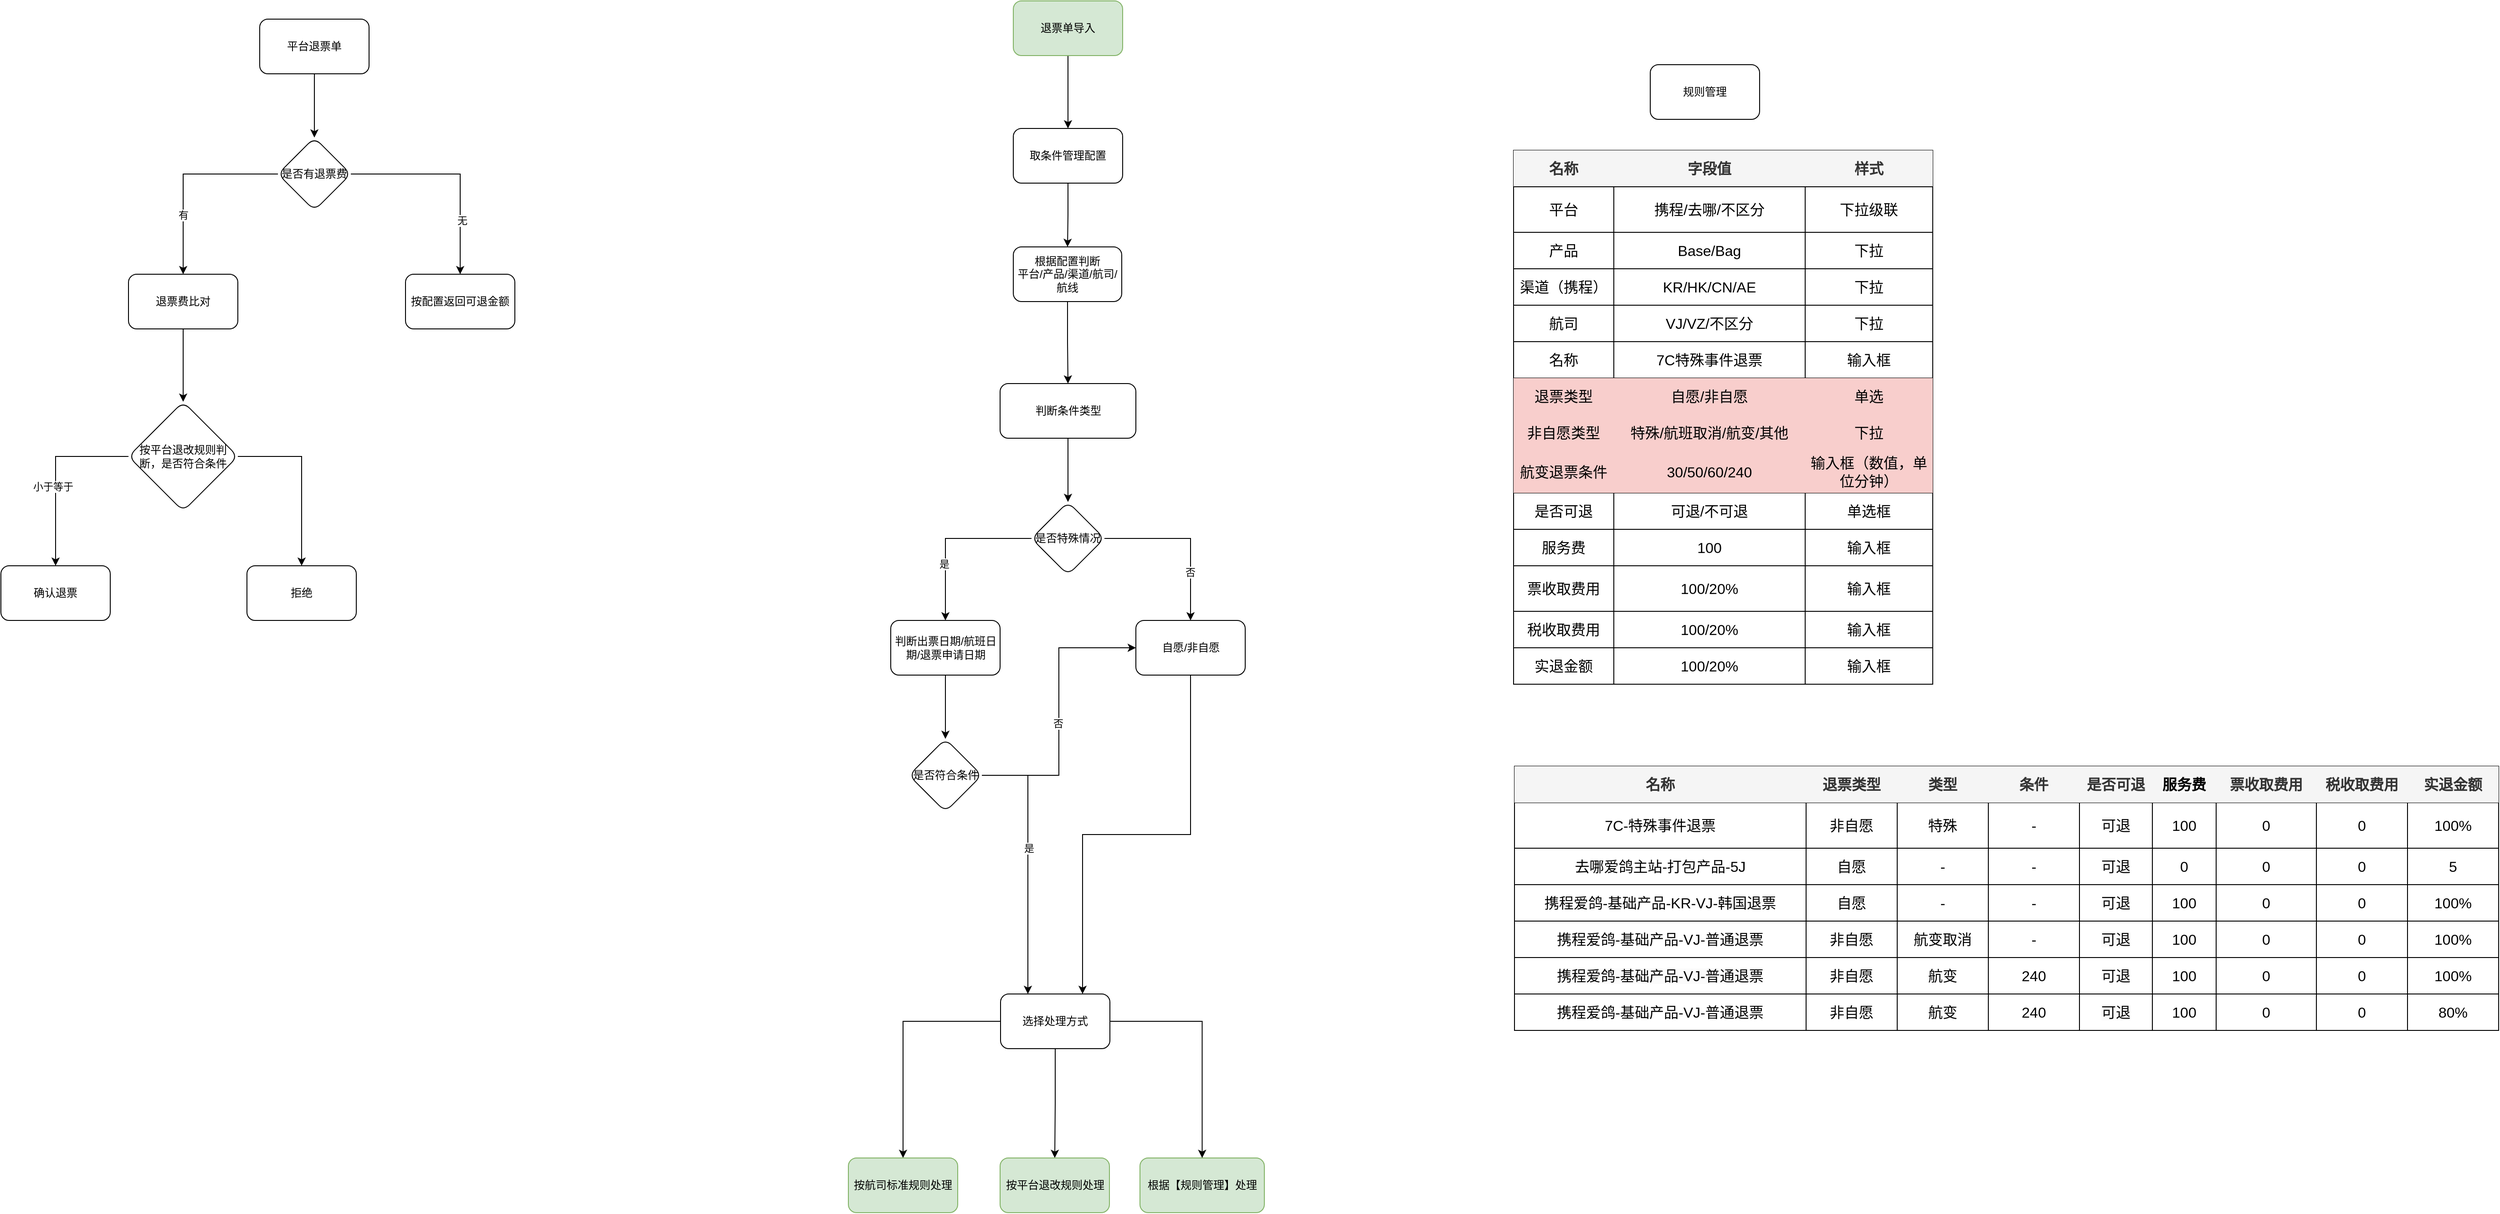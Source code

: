 <mxfile version="26.0.8">
  <diagram name="第 1 页" id="w6-EaDdpGE8niemOMU4S">
    <mxGraphModel dx="5126" dy="2340" grid="1" gridSize="10" guides="1" tooltips="1" connect="1" arrows="1" fold="1" page="1" pageScale="1" pageWidth="827" pageHeight="1169" math="0" shadow="0">
      <root>
        <mxCell id="0" />
        <mxCell id="1" parent="0" />
        <mxCell id="hNd8LivyKxEMw5aS4ujh-4" value="" style="edgeStyle=orthogonalEdgeStyle;rounded=0;orthogonalLoop=1;jettySize=auto;html=1;" edge="1" parent="1" source="hNd8LivyKxEMw5aS4ujh-1" target="hNd8LivyKxEMw5aS4ujh-3">
          <mxGeometry relative="1" as="geometry" />
        </mxCell>
        <mxCell id="hNd8LivyKxEMw5aS4ujh-1" value="平台退票单" style="rounded=1;whiteSpace=wrap;html=1;" vertex="1" parent="1">
          <mxGeometry x="354" y="30" width="120" height="60" as="geometry" />
        </mxCell>
        <mxCell id="hNd8LivyKxEMw5aS4ujh-6" value="" style="edgeStyle=orthogonalEdgeStyle;rounded=0;orthogonalLoop=1;jettySize=auto;html=1;" edge="1" parent="1" source="hNd8LivyKxEMw5aS4ujh-3" target="hNd8LivyKxEMw5aS4ujh-5">
          <mxGeometry relative="1" as="geometry" />
        </mxCell>
        <mxCell id="hNd8LivyKxEMw5aS4ujh-9" value="有" style="edgeLabel;html=1;align=center;verticalAlign=middle;resizable=0;points=[];" vertex="1" connectable="0" parent="hNd8LivyKxEMw5aS4ujh-6">
          <mxGeometry x="0.393" relative="1" as="geometry">
            <mxPoint as="offset" />
          </mxGeometry>
        </mxCell>
        <mxCell id="hNd8LivyKxEMw5aS4ujh-8" value="" style="edgeStyle=orthogonalEdgeStyle;rounded=0;orthogonalLoop=1;jettySize=auto;html=1;" edge="1" parent="1" source="hNd8LivyKxEMw5aS4ujh-3" target="hNd8LivyKxEMw5aS4ujh-7">
          <mxGeometry relative="1" as="geometry" />
        </mxCell>
        <mxCell id="hNd8LivyKxEMw5aS4ujh-10" value="无" style="edgeLabel;html=1;align=center;verticalAlign=middle;resizable=0;points=[];" vertex="1" connectable="0" parent="hNd8LivyKxEMw5aS4ujh-8">
          <mxGeometry x="0.487" y="2" relative="1" as="geometry">
            <mxPoint as="offset" />
          </mxGeometry>
        </mxCell>
        <mxCell id="hNd8LivyKxEMw5aS4ujh-3" value="是否有退票费" style="rhombus;whiteSpace=wrap;html=1;rounded=1;" vertex="1" parent="1">
          <mxGeometry x="374" y="160" width="80" height="80" as="geometry" />
        </mxCell>
        <mxCell id="hNd8LivyKxEMw5aS4ujh-14" value="" style="edgeStyle=orthogonalEdgeStyle;rounded=0;orthogonalLoop=1;jettySize=auto;html=1;" edge="1" parent="1" source="hNd8LivyKxEMw5aS4ujh-5" target="hNd8LivyKxEMw5aS4ujh-13">
          <mxGeometry relative="1" as="geometry" />
        </mxCell>
        <mxCell id="hNd8LivyKxEMw5aS4ujh-5" value="退票费比对" style="whiteSpace=wrap;html=1;rounded=1;" vertex="1" parent="1">
          <mxGeometry x="210" y="310" width="120" height="60" as="geometry" />
        </mxCell>
        <mxCell id="hNd8LivyKxEMw5aS4ujh-7" value="按配置返回可退金额" style="whiteSpace=wrap;html=1;rounded=1;" vertex="1" parent="1">
          <mxGeometry x="514" y="310" width="120" height="60" as="geometry" />
        </mxCell>
        <mxCell id="hNd8LivyKxEMw5aS4ujh-16" value="" style="edgeStyle=orthogonalEdgeStyle;rounded=0;orthogonalLoop=1;jettySize=auto;html=1;" edge="1" parent="1" source="hNd8LivyKxEMw5aS4ujh-13" target="hNd8LivyKxEMw5aS4ujh-15">
          <mxGeometry relative="1" as="geometry" />
        </mxCell>
        <mxCell id="hNd8LivyKxEMw5aS4ujh-17" value="小于等于" style="edgeLabel;html=1;align=center;verticalAlign=middle;resizable=0;points=[];" vertex="1" connectable="0" parent="hNd8LivyKxEMw5aS4ujh-16">
          <mxGeometry x="0.131" y="-3" relative="1" as="geometry">
            <mxPoint as="offset" />
          </mxGeometry>
        </mxCell>
        <mxCell id="hNd8LivyKxEMw5aS4ujh-19" value="" style="edgeStyle=orthogonalEdgeStyle;rounded=0;orthogonalLoop=1;jettySize=auto;html=1;" edge="1" parent="1" source="hNd8LivyKxEMw5aS4ujh-13" target="hNd8LivyKxEMw5aS4ujh-18">
          <mxGeometry relative="1" as="geometry" />
        </mxCell>
        <mxCell id="hNd8LivyKxEMw5aS4ujh-13" value="按平台退改规则判断，是否符合条件" style="rhombus;whiteSpace=wrap;html=1;rounded=1;" vertex="1" parent="1">
          <mxGeometry x="210" y="450" width="120" height="120" as="geometry" />
        </mxCell>
        <mxCell id="hNd8LivyKxEMw5aS4ujh-15" value="确认退票" style="whiteSpace=wrap;html=1;rounded=1;" vertex="1" parent="1">
          <mxGeometry x="70" y="630" width="120" height="60" as="geometry" />
        </mxCell>
        <mxCell id="hNd8LivyKxEMw5aS4ujh-18" value="拒绝" style="whiteSpace=wrap;html=1;rounded=1;" vertex="1" parent="1">
          <mxGeometry x="340" y="630" width="120" height="60" as="geometry" />
        </mxCell>
        <mxCell id="hNd8LivyKxEMw5aS4ujh-24" value="" style="edgeStyle=orthogonalEdgeStyle;rounded=0;orthogonalLoop=1;jettySize=auto;html=1;" edge="1" parent="1" source="hNd8LivyKxEMw5aS4ujh-22" target="hNd8LivyKxEMw5aS4ujh-23">
          <mxGeometry relative="1" as="geometry" />
        </mxCell>
        <mxCell id="hNd8LivyKxEMw5aS4ujh-22" value="退票单导入" style="rounded=1;whiteSpace=wrap;html=1;fillColor=#d5e8d4;strokeColor=#82b366;" vertex="1" parent="1">
          <mxGeometry x="1181" y="10" width="120" height="60" as="geometry" />
        </mxCell>
        <mxCell id="hNd8LivyKxEMw5aS4ujh-26" value="" style="edgeStyle=orthogonalEdgeStyle;rounded=0;orthogonalLoop=1;jettySize=auto;html=1;" edge="1" parent="1" source="hNd8LivyKxEMw5aS4ujh-23" target="hNd8LivyKxEMw5aS4ujh-25">
          <mxGeometry relative="1" as="geometry" />
        </mxCell>
        <mxCell id="hNd8LivyKxEMw5aS4ujh-23" value="取条件管理配置" style="rounded=1;whiteSpace=wrap;html=1;" vertex="1" parent="1">
          <mxGeometry x="1181" y="150" width="120" height="60" as="geometry" />
        </mxCell>
        <mxCell id="hNd8LivyKxEMw5aS4ujh-28" value="" style="edgeStyle=orthogonalEdgeStyle;rounded=0;orthogonalLoop=1;jettySize=auto;html=1;" edge="1" parent="1" source="hNd8LivyKxEMw5aS4ujh-25" target="hNd8LivyKxEMw5aS4ujh-27">
          <mxGeometry relative="1" as="geometry" />
        </mxCell>
        <mxCell id="hNd8LivyKxEMw5aS4ujh-25" value="根据配置判断&lt;div&gt;平台/产品/渠道/航司/航线&lt;/div&gt;" style="rounded=1;whiteSpace=wrap;html=1;" vertex="1" parent="1">
          <mxGeometry x="1181" y="280" width="119" height="60" as="geometry" />
        </mxCell>
        <mxCell id="hNd8LivyKxEMw5aS4ujh-30" value="" style="edgeStyle=orthogonalEdgeStyle;rounded=0;orthogonalLoop=1;jettySize=auto;html=1;" edge="1" parent="1" source="hNd8LivyKxEMw5aS4ujh-27" target="hNd8LivyKxEMw5aS4ujh-29">
          <mxGeometry relative="1" as="geometry" />
        </mxCell>
        <mxCell id="hNd8LivyKxEMw5aS4ujh-27" value="判断条件类型" style="rounded=1;whiteSpace=wrap;html=1;" vertex="1" parent="1">
          <mxGeometry x="1166.5" y="430" width="149" height="60" as="geometry" />
        </mxCell>
        <mxCell id="hNd8LivyKxEMw5aS4ujh-32" value="" style="edgeStyle=orthogonalEdgeStyle;rounded=0;orthogonalLoop=1;jettySize=auto;html=1;" edge="1" parent="1" source="hNd8LivyKxEMw5aS4ujh-29" target="hNd8LivyKxEMw5aS4ujh-31">
          <mxGeometry relative="1" as="geometry" />
        </mxCell>
        <mxCell id="hNd8LivyKxEMw5aS4ujh-33" value="是" style="edgeLabel;html=1;align=center;verticalAlign=middle;resizable=0;points=[];" vertex="1" connectable="0" parent="hNd8LivyKxEMw5aS4ujh-32">
          <mxGeometry x="0.323" y="-2" relative="1" as="geometry">
            <mxPoint as="offset" />
          </mxGeometry>
        </mxCell>
        <mxCell id="hNd8LivyKxEMw5aS4ujh-37" value="" style="edgeStyle=orthogonalEdgeStyle;rounded=0;orthogonalLoop=1;jettySize=auto;html=1;" edge="1" parent="1" source="hNd8LivyKxEMw5aS4ujh-29" target="hNd8LivyKxEMw5aS4ujh-36">
          <mxGeometry relative="1" as="geometry" />
        </mxCell>
        <mxCell id="hNd8LivyKxEMw5aS4ujh-40" value="否" style="edgeLabel;html=1;align=center;verticalAlign=middle;resizable=0;points=[];" vertex="1" connectable="0" parent="hNd8LivyKxEMw5aS4ujh-37">
          <mxGeometry x="0.416" y="-1" relative="1" as="geometry">
            <mxPoint y="1" as="offset" />
          </mxGeometry>
        </mxCell>
        <mxCell id="hNd8LivyKxEMw5aS4ujh-29" value="是否特殊情况" style="rhombus;whiteSpace=wrap;html=1;rounded=1;" vertex="1" parent="1">
          <mxGeometry x="1201" y="560" width="80" height="80" as="geometry" />
        </mxCell>
        <mxCell id="hNd8LivyKxEMw5aS4ujh-42" value="" style="edgeStyle=orthogonalEdgeStyle;rounded=0;orthogonalLoop=1;jettySize=auto;html=1;" edge="1" parent="1" source="hNd8LivyKxEMw5aS4ujh-31" target="hNd8LivyKxEMw5aS4ujh-41">
          <mxGeometry relative="1" as="geometry" />
        </mxCell>
        <mxCell id="hNd8LivyKxEMw5aS4ujh-31" value="判断出票日期/航班日期/退票申请日期" style="whiteSpace=wrap;html=1;rounded=1;" vertex="1" parent="1">
          <mxGeometry x="1046.5" y="690" width="120" height="60" as="geometry" />
        </mxCell>
        <mxCell id="hNd8LivyKxEMw5aS4ujh-55" style="edgeStyle=orthogonalEdgeStyle;rounded=0;orthogonalLoop=1;jettySize=auto;html=1;entryX=0.75;entryY=0;entryDx=0;entryDy=0;exitX=0.5;exitY=1;exitDx=0;exitDy=0;" edge="1" parent="1" source="hNd8LivyKxEMw5aS4ujh-36" target="hNd8LivyKxEMw5aS4ujh-280">
          <mxGeometry relative="1" as="geometry">
            <mxPoint x="1400" y="860" as="sourcePoint" />
            <mxPoint x="1266.5" y="1090" as="targetPoint" />
          </mxGeometry>
        </mxCell>
        <mxCell id="hNd8LivyKxEMw5aS4ujh-36" value="自愿/非自愿" style="whiteSpace=wrap;html=1;rounded=1;" vertex="1" parent="1">
          <mxGeometry x="1315.5" y="690" width="120" height="60" as="geometry" />
        </mxCell>
        <mxCell id="hNd8LivyKxEMw5aS4ujh-44" value="" style="edgeStyle=orthogonalEdgeStyle;rounded=0;orthogonalLoop=1;jettySize=auto;html=1;entryX=0.25;entryY=0;entryDx=0;entryDy=0;" edge="1" parent="1" source="hNd8LivyKxEMw5aS4ujh-41" target="hNd8LivyKxEMw5aS4ujh-280">
          <mxGeometry relative="1" as="geometry">
            <mxPoint x="1198.235" y="1060" as="targetPoint" />
          </mxGeometry>
        </mxCell>
        <mxCell id="hNd8LivyKxEMw5aS4ujh-49" value="是" style="edgeLabel;html=1;align=center;verticalAlign=middle;resizable=0;points=[];" vertex="1" connectable="0" parent="hNd8LivyKxEMw5aS4ujh-44">
          <mxGeometry x="-0.101" y="1" relative="1" as="geometry">
            <mxPoint as="offset" />
          </mxGeometry>
        </mxCell>
        <mxCell id="hNd8LivyKxEMw5aS4ujh-50" style="edgeStyle=orthogonalEdgeStyle;rounded=0;orthogonalLoop=1;jettySize=auto;html=1;entryX=0;entryY=0.5;entryDx=0;entryDy=0;" edge="1" parent="1" source="hNd8LivyKxEMw5aS4ujh-41" target="hNd8LivyKxEMw5aS4ujh-36">
          <mxGeometry relative="1" as="geometry">
            <mxPoint x="1340.0" y="860" as="targetPoint" />
          </mxGeometry>
        </mxCell>
        <mxCell id="hNd8LivyKxEMw5aS4ujh-51" value="否" style="edgeLabel;html=1;align=center;verticalAlign=middle;resizable=0;points=[];" vertex="1" connectable="0" parent="hNd8LivyKxEMw5aS4ujh-50">
          <mxGeometry x="-0.082" y="1" relative="1" as="geometry">
            <mxPoint as="offset" />
          </mxGeometry>
        </mxCell>
        <mxCell id="hNd8LivyKxEMw5aS4ujh-41" value="是否符合条件" style="rhombus;whiteSpace=wrap;html=1;rounded=1;" vertex="1" parent="1">
          <mxGeometry x="1066.5" y="820" width="80" height="80" as="geometry" />
        </mxCell>
        <mxCell id="hNd8LivyKxEMw5aS4ujh-56" value="规则管理" style="rounded=1;whiteSpace=wrap;html=1;" vertex="1" parent="1">
          <mxGeometry x="1880" y="80" width="120" height="60" as="geometry" />
        </mxCell>
        <mxCell id="hNd8LivyKxEMw5aS4ujh-83" value="" style="shape=table;startSize=0;container=1;collapsible=0;childLayout=tableLayout;fontSize=16;fontStyle=1" vertex="1" parent="1">
          <mxGeometry x="1730" y="174" width="460" height="40.0" as="geometry" />
        </mxCell>
        <mxCell id="hNd8LivyKxEMw5aS4ujh-92" value="" style="shape=tableRow;horizontal=0;startSize=0;swimlaneHead=0;swimlaneBody=0;strokeColor=inherit;top=0;left=0;bottom=0;right=0;collapsible=0;dropTarget=0;fillColor=none;points=[[0,0.5],[1,0.5]];portConstraint=eastwest;fontSize=16;" vertex="1" parent="hNd8LivyKxEMw5aS4ujh-83">
          <mxGeometry width="460" height="40" as="geometry" />
        </mxCell>
        <mxCell id="hNd8LivyKxEMw5aS4ujh-93" value="名称" style="shape=partialRectangle;html=1;whiteSpace=wrap;connectable=0;strokeColor=#666666;overflow=hidden;fillColor=#f5f5f5;top=0;left=0;bottom=0;right=0;pointerEvents=1;fontSize=16;fontColor=#333333;fontStyle=1" vertex="1" parent="hNd8LivyKxEMw5aS4ujh-92">
          <mxGeometry width="110" height="40" as="geometry">
            <mxRectangle width="110" height="40" as="alternateBounds" />
          </mxGeometry>
        </mxCell>
        <mxCell id="hNd8LivyKxEMw5aS4ujh-94" value="字段值" style="shape=partialRectangle;html=1;whiteSpace=wrap;connectable=0;strokeColor=#666666;overflow=hidden;fillColor=#f5f5f5;top=0;left=0;bottom=0;right=0;pointerEvents=1;fontSize=16;fontColor=#333333;fontStyle=1" vertex="1" parent="hNd8LivyKxEMw5aS4ujh-92">
          <mxGeometry x="110" width="210" height="40" as="geometry">
            <mxRectangle width="210" height="40" as="alternateBounds" />
          </mxGeometry>
        </mxCell>
        <mxCell id="hNd8LivyKxEMw5aS4ujh-95" value="样式" style="shape=partialRectangle;html=1;whiteSpace=wrap;connectable=0;strokeColor=#666666;overflow=hidden;fillColor=#f5f5f5;top=0;left=0;bottom=0;right=0;pointerEvents=1;fontSize=16;fontColor=#333333;fontStyle=1" vertex="1" parent="hNd8LivyKxEMw5aS4ujh-92">
          <mxGeometry x="320" width="140" height="40" as="geometry">
            <mxRectangle width="140" height="40" as="alternateBounds" />
          </mxGeometry>
        </mxCell>
        <mxCell id="hNd8LivyKxEMw5aS4ujh-109" value="" style="shape=table;startSize=0;container=1;collapsible=0;childLayout=tableLayout;fontSize=16;" vertex="1" parent="1">
          <mxGeometry x="1730" y="214" width="460" height="170.0" as="geometry" />
        </mxCell>
        <mxCell id="hNd8LivyKxEMw5aS4ujh-110" value="" style="shape=tableRow;horizontal=0;startSize=0;swimlaneHead=0;swimlaneBody=0;strokeColor=inherit;top=0;left=0;bottom=0;right=0;collapsible=0;dropTarget=0;fillColor=none;points=[[0,0.5],[1,0.5]];portConstraint=eastwest;fontSize=16;" vertex="1" parent="hNd8LivyKxEMw5aS4ujh-109">
          <mxGeometry width="460" height="50" as="geometry" />
        </mxCell>
        <mxCell id="hNd8LivyKxEMw5aS4ujh-111" value="平台" style="shape=partialRectangle;html=1;whiteSpace=wrap;connectable=0;strokeColor=inherit;overflow=hidden;fillColor=none;top=0;left=0;bottom=0;right=0;pointerEvents=1;fontSize=16;" vertex="1" parent="hNd8LivyKxEMw5aS4ujh-110">
          <mxGeometry width="110" height="50" as="geometry">
            <mxRectangle width="110" height="50" as="alternateBounds" />
          </mxGeometry>
        </mxCell>
        <mxCell id="hNd8LivyKxEMw5aS4ujh-112" value="&lt;span style=&quot;text-align: left;&quot;&gt;携程/去哪/不区分&lt;/span&gt;" style="shape=partialRectangle;html=1;whiteSpace=wrap;connectable=0;strokeColor=inherit;overflow=hidden;fillColor=none;top=0;left=0;bottom=0;right=0;pointerEvents=1;fontSize=16;" vertex="1" parent="hNd8LivyKxEMw5aS4ujh-110">
          <mxGeometry x="110" width="210" height="50" as="geometry">
            <mxRectangle width="210" height="50" as="alternateBounds" />
          </mxGeometry>
        </mxCell>
        <mxCell id="hNd8LivyKxEMw5aS4ujh-113" value="下拉级联" style="shape=partialRectangle;html=1;whiteSpace=wrap;connectable=0;strokeColor=inherit;overflow=hidden;fillColor=none;top=0;left=0;bottom=0;right=0;pointerEvents=1;fontSize=16;" vertex="1" parent="hNd8LivyKxEMw5aS4ujh-110">
          <mxGeometry x="320" width="140" height="50" as="geometry">
            <mxRectangle width="140" height="50" as="alternateBounds" />
          </mxGeometry>
        </mxCell>
        <mxCell id="hNd8LivyKxEMw5aS4ujh-114" value="" style="shape=tableRow;horizontal=0;startSize=0;swimlaneHead=0;swimlaneBody=0;strokeColor=inherit;top=0;left=0;bottom=0;right=0;collapsible=0;dropTarget=0;fillColor=none;points=[[0,0.5],[1,0.5]];portConstraint=eastwest;fontSize=16;" vertex="1" parent="hNd8LivyKxEMw5aS4ujh-109">
          <mxGeometry y="50" width="460" height="40" as="geometry" />
        </mxCell>
        <mxCell id="hNd8LivyKxEMw5aS4ujh-115" value="产品" style="shape=partialRectangle;html=1;whiteSpace=wrap;connectable=0;strokeColor=inherit;overflow=hidden;fillColor=none;top=0;left=0;bottom=0;right=0;pointerEvents=1;fontSize=16;" vertex="1" parent="hNd8LivyKxEMw5aS4ujh-114">
          <mxGeometry width="110" height="40" as="geometry">
            <mxRectangle width="110" height="40" as="alternateBounds" />
          </mxGeometry>
        </mxCell>
        <mxCell id="hNd8LivyKxEMw5aS4ujh-116" value="Base/Bag" style="shape=partialRectangle;html=1;whiteSpace=wrap;connectable=0;strokeColor=inherit;overflow=hidden;fillColor=none;top=0;left=0;bottom=0;right=0;pointerEvents=1;fontSize=16;" vertex="1" parent="hNd8LivyKxEMw5aS4ujh-114">
          <mxGeometry x="110" width="210" height="40" as="geometry">
            <mxRectangle width="210" height="40" as="alternateBounds" />
          </mxGeometry>
        </mxCell>
        <mxCell id="hNd8LivyKxEMw5aS4ujh-117" value="下拉" style="shape=partialRectangle;html=1;whiteSpace=wrap;connectable=0;strokeColor=inherit;overflow=hidden;fillColor=none;top=0;left=0;bottom=0;right=0;pointerEvents=1;fontSize=16;" vertex="1" parent="hNd8LivyKxEMw5aS4ujh-114">
          <mxGeometry x="320" width="140" height="40" as="geometry">
            <mxRectangle width="140" height="40" as="alternateBounds" />
          </mxGeometry>
        </mxCell>
        <mxCell id="hNd8LivyKxEMw5aS4ujh-118" value="" style="shape=tableRow;horizontal=0;startSize=0;swimlaneHead=0;swimlaneBody=0;strokeColor=inherit;top=0;left=0;bottom=0;right=0;collapsible=0;dropTarget=0;fillColor=none;points=[[0,0.5],[1,0.5]];portConstraint=eastwest;fontSize=16;" vertex="1" parent="hNd8LivyKxEMw5aS4ujh-109">
          <mxGeometry y="90" width="460" height="40" as="geometry" />
        </mxCell>
        <mxCell id="hNd8LivyKxEMw5aS4ujh-119" value="渠道（携程）" style="shape=partialRectangle;html=1;whiteSpace=wrap;connectable=0;strokeColor=inherit;overflow=hidden;fillColor=none;top=0;left=0;bottom=0;right=0;pointerEvents=1;fontSize=16;" vertex="1" parent="hNd8LivyKxEMw5aS4ujh-118">
          <mxGeometry width="110" height="40" as="geometry">
            <mxRectangle width="110" height="40" as="alternateBounds" />
          </mxGeometry>
        </mxCell>
        <mxCell id="hNd8LivyKxEMw5aS4ujh-120" value="KR/HK/CN/AE" style="shape=partialRectangle;html=1;whiteSpace=wrap;connectable=0;strokeColor=inherit;overflow=hidden;fillColor=none;top=0;left=0;bottom=0;right=0;pointerEvents=1;fontSize=16;" vertex="1" parent="hNd8LivyKxEMw5aS4ujh-118">
          <mxGeometry x="110" width="210" height="40" as="geometry">
            <mxRectangle width="210" height="40" as="alternateBounds" />
          </mxGeometry>
        </mxCell>
        <mxCell id="hNd8LivyKxEMw5aS4ujh-121" value="下拉" style="shape=partialRectangle;html=1;whiteSpace=wrap;connectable=0;strokeColor=inherit;overflow=hidden;fillColor=none;top=0;left=0;bottom=0;right=0;pointerEvents=1;fontSize=16;" vertex="1" parent="hNd8LivyKxEMw5aS4ujh-118">
          <mxGeometry x="320" width="140" height="40" as="geometry">
            <mxRectangle width="140" height="40" as="alternateBounds" />
          </mxGeometry>
        </mxCell>
        <mxCell id="hNd8LivyKxEMw5aS4ujh-184" value="" style="shape=tableRow;horizontal=0;startSize=0;swimlaneHead=0;swimlaneBody=0;strokeColor=inherit;top=0;left=0;bottom=0;right=0;collapsible=0;dropTarget=0;fillColor=none;points=[[0,0.5],[1,0.5]];portConstraint=eastwest;fontSize=16;" vertex="1" parent="hNd8LivyKxEMw5aS4ujh-109">
          <mxGeometry y="130" width="460" height="40" as="geometry" />
        </mxCell>
        <mxCell id="hNd8LivyKxEMw5aS4ujh-185" value="航司" style="shape=partialRectangle;html=1;whiteSpace=wrap;connectable=0;strokeColor=inherit;overflow=hidden;fillColor=none;top=0;left=0;bottom=0;right=0;pointerEvents=1;fontSize=16;" vertex="1" parent="hNd8LivyKxEMw5aS4ujh-184">
          <mxGeometry width="110" height="40" as="geometry">
            <mxRectangle width="110" height="40" as="alternateBounds" />
          </mxGeometry>
        </mxCell>
        <mxCell id="hNd8LivyKxEMw5aS4ujh-186" value="VJ/VZ/不区分" style="shape=partialRectangle;html=1;whiteSpace=wrap;connectable=0;strokeColor=inherit;overflow=hidden;fillColor=none;top=0;left=0;bottom=0;right=0;pointerEvents=1;fontSize=16;" vertex="1" parent="hNd8LivyKxEMw5aS4ujh-184">
          <mxGeometry x="110" width="210" height="40" as="geometry">
            <mxRectangle width="210" height="40" as="alternateBounds" />
          </mxGeometry>
        </mxCell>
        <mxCell id="hNd8LivyKxEMw5aS4ujh-187" value="下拉" style="shape=partialRectangle;html=1;whiteSpace=wrap;connectable=0;strokeColor=inherit;overflow=hidden;fillColor=none;top=0;left=0;bottom=0;right=0;pointerEvents=1;fontSize=16;" vertex="1" parent="hNd8LivyKxEMw5aS4ujh-184">
          <mxGeometry x="320" width="140" height="40" as="geometry">
            <mxRectangle width="140" height="40" as="alternateBounds" />
          </mxGeometry>
        </mxCell>
        <mxCell id="hNd8LivyKxEMw5aS4ujh-122" value="" style="shape=table;startSize=0;container=1;collapsible=0;childLayout=tableLayout;fontSize=16;" vertex="1" parent="1">
          <mxGeometry x="1730" y="384" width="460" height="376.0" as="geometry" />
        </mxCell>
        <mxCell id="hNd8LivyKxEMw5aS4ujh-123" value="" style="shape=tableRow;horizontal=0;startSize=0;swimlaneHead=0;swimlaneBody=0;strokeColor=inherit;top=0;left=0;bottom=0;right=0;collapsible=0;dropTarget=0;fillColor=none;points=[[0,0.5],[1,0.5]];portConstraint=eastwest;fontSize=16;" vertex="1" parent="hNd8LivyKxEMw5aS4ujh-122">
          <mxGeometry width="460" height="40" as="geometry" />
        </mxCell>
        <mxCell id="hNd8LivyKxEMw5aS4ujh-124" value="名称" style="shape=partialRectangle;html=1;whiteSpace=wrap;connectable=0;strokeColor=inherit;overflow=hidden;fillColor=none;top=0;left=0;bottom=0;right=0;pointerEvents=1;fontSize=16;" vertex="1" parent="hNd8LivyKxEMw5aS4ujh-123">
          <mxGeometry width="110" height="40" as="geometry">
            <mxRectangle width="110" height="40" as="alternateBounds" />
          </mxGeometry>
        </mxCell>
        <mxCell id="hNd8LivyKxEMw5aS4ujh-125" value="7C特殊事件退票" style="shape=partialRectangle;html=1;whiteSpace=wrap;connectable=0;strokeColor=inherit;overflow=hidden;fillColor=none;top=0;left=0;bottom=0;right=0;pointerEvents=1;fontSize=16;" vertex="1" parent="hNd8LivyKxEMw5aS4ujh-123">
          <mxGeometry x="110" width="210" height="40" as="geometry">
            <mxRectangle width="210" height="40" as="alternateBounds" />
          </mxGeometry>
        </mxCell>
        <mxCell id="hNd8LivyKxEMw5aS4ujh-126" value="输入框" style="shape=partialRectangle;html=1;whiteSpace=wrap;connectable=0;strokeColor=inherit;overflow=hidden;fillColor=none;top=0;left=0;bottom=0;right=0;pointerEvents=1;fontSize=16;" vertex="1" parent="hNd8LivyKxEMw5aS4ujh-123">
          <mxGeometry x="320" width="140" height="40" as="geometry">
            <mxRectangle width="140" height="40" as="alternateBounds" />
          </mxGeometry>
        </mxCell>
        <mxCell id="hNd8LivyKxEMw5aS4ujh-296" style="shape=tableRow;horizontal=0;startSize=0;swimlaneHead=0;swimlaneBody=0;strokeColor=inherit;top=0;left=0;bottom=0;right=0;collapsible=0;dropTarget=0;fillColor=none;points=[[0,0.5],[1,0.5]];portConstraint=eastwest;fontSize=16;" vertex="1" parent="hNd8LivyKxEMw5aS4ujh-122">
          <mxGeometry y="40" width="460" height="40" as="geometry" />
        </mxCell>
        <mxCell id="hNd8LivyKxEMw5aS4ujh-297" value="退票类型" style="shape=partialRectangle;html=1;whiteSpace=wrap;connectable=0;strokeColor=#b85450;overflow=hidden;fillColor=#f8cecc;top=0;left=0;bottom=0;right=0;pointerEvents=1;fontSize=16;" vertex="1" parent="hNd8LivyKxEMw5aS4ujh-296">
          <mxGeometry width="110" height="40" as="geometry">
            <mxRectangle width="110" height="40" as="alternateBounds" />
          </mxGeometry>
        </mxCell>
        <mxCell id="hNd8LivyKxEMw5aS4ujh-298" value="自愿/非自愿" style="shape=partialRectangle;html=1;whiteSpace=wrap;connectable=0;strokeColor=#b85450;overflow=hidden;fillColor=#f8cecc;top=0;left=0;bottom=0;right=0;pointerEvents=1;fontSize=16;" vertex="1" parent="hNd8LivyKxEMw5aS4ujh-296">
          <mxGeometry x="110" width="210" height="40" as="geometry">
            <mxRectangle width="210" height="40" as="alternateBounds" />
          </mxGeometry>
        </mxCell>
        <mxCell id="hNd8LivyKxEMw5aS4ujh-299" value="单选" style="shape=partialRectangle;html=1;whiteSpace=wrap;connectable=0;strokeColor=#b85450;overflow=hidden;fillColor=#f8cecc;top=0;left=0;bottom=0;right=0;pointerEvents=1;fontSize=16;" vertex="1" parent="hNd8LivyKxEMw5aS4ujh-296">
          <mxGeometry x="320" width="140" height="40" as="geometry">
            <mxRectangle width="140" height="40" as="alternateBounds" />
          </mxGeometry>
        </mxCell>
        <mxCell id="hNd8LivyKxEMw5aS4ujh-308" style="shape=tableRow;horizontal=0;startSize=0;swimlaneHead=0;swimlaneBody=0;strokeColor=inherit;top=0;left=0;bottom=0;right=0;collapsible=0;dropTarget=0;fillColor=none;points=[[0,0.5],[1,0.5]];portConstraint=eastwest;fontSize=16;" vertex="1" parent="hNd8LivyKxEMw5aS4ujh-122">
          <mxGeometry y="80" width="460" height="40" as="geometry" />
        </mxCell>
        <mxCell id="hNd8LivyKxEMw5aS4ujh-309" value="非自愿类型" style="shape=partialRectangle;html=1;whiteSpace=wrap;connectable=0;strokeColor=#b85450;overflow=hidden;fillColor=#f8cecc;top=0;left=0;bottom=0;right=0;pointerEvents=1;fontSize=16;" vertex="1" parent="hNd8LivyKxEMw5aS4ujh-308">
          <mxGeometry width="110" height="40" as="geometry">
            <mxRectangle width="110" height="40" as="alternateBounds" />
          </mxGeometry>
        </mxCell>
        <mxCell id="hNd8LivyKxEMw5aS4ujh-310" value="特殊/航班取消/航变/其他" style="shape=partialRectangle;html=1;whiteSpace=wrap;connectable=0;strokeColor=#b85450;overflow=hidden;fillColor=#f8cecc;top=0;left=0;bottom=0;right=0;pointerEvents=1;fontSize=16;" vertex="1" parent="hNd8LivyKxEMw5aS4ujh-308">
          <mxGeometry x="110" width="210" height="40" as="geometry">
            <mxRectangle width="210" height="40" as="alternateBounds" />
          </mxGeometry>
        </mxCell>
        <mxCell id="hNd8LivyKxEMw5aS4ujh-311" value="下拉" style="shape=partialRectangle;html=1;whiteSpace=wrap;connectable=0;strokeColor=#b85450;overflow=hidden;fillColor=#f8cecc;top=0;left=0;bottom=0;right=0;pointerEvents=1;fontSize=16;" vertex="1" parent="hNd8LivyKxEMw5aS4ujh-308">
          <mxGeometry x="320" width="140" height="40" as="geometry">
            <mxRectangle width="140" height="40" as="alternateBounds" />
          </mxGeometry>
        </mxCell>
        <mxCell id="hNd8LivyKxEMw5aS4ujh-304" style="shape=tableRow;horizontal=0;startSize=0;swimlaneHead=0;swimlaneBody=0;strokeColor=inherit;top=0;left=0;bottom=0;right=0;collapsible=0;dropTarget=0;fillColor=none;points=[[0,0.5],[1,0.5]];portConstraint=eastwest;fontSize=16;" vertex="1" parent="hNd8LivyKxEMw5aS4ujh-122">
          <mxGeometry y="120" width="460" height="46" as="geometry" />
        </mxCell>
        <mxCell id="hNd8LivyKxEMw5aS4ujh-305" value="航变退票条件" style="shape=partialRectangle;html=1;whiteSpace=wrap;connectable=0;strokeColor=#b85450;overflow=hidden;fillColor=#f8cecc;top=0;left=0;bottom=0;right=0;pointerEvents=1;fontSize=16;" vertex="1" parent="hNd8LivyKxEMw5aS4ujh-304">
          <mxGeometry width="110" height="46" as="geometry">
            <mxRectangle width="110" height="46" as="alternateBounds" />
          </mxGeometry>
        </mxCell>
        <mxCell id="hNd8LivyKxEMw5aS4ujh-306" value="30/50/60/240" style="shape=partialRectangle;html=1;whiteSpace=wrap;connectable=0;strokeColor=#b85450;overflow=hidden;fillColor=#f8cecc;top=0;left=0;bottom=0;right=0;pointerEvents=1;fontSize=16;" vertex="1" parent="hNd8LivyKxEMw5aS4ujh-304">
          <mxGeometry x="110" width="210" height="46" as="geometry">
            <mxRectangle width="210" height="46" as="alternateBounds" />
          </mxGeometry>
        </mxCell>
        <mxCell id="hNd8LivyKxEMw5aS4ujh-307" value="输入框（数值，单位分钟）" style="shape=partialRectangle;html=1;whiteSpace=wrap;connectable=0;strokeColor=#b85450;overflow=hidden;fillColor=#f8cecc;top=0;left=0;bottom=0;right=0;pointerEvents=1;fontSize=16;" vertex="1" parent="hNd8LivyKxEMw5aS4ujh-304">
          <mxGeometry x="320" width="140" height="46" as="geometry">
            <mxRectangle width="140" height="46" as="alternateBounds" />
          </mxGeometry>
        </mxCell>
        <mxCell id="hNd8LivyKxEMw5aS4ujh-127" value="" style="shape=tableRow;horizontal=0;startSize=0;swimlaneHead=0;swimlaneBody=0;strokeColor=inherit;top=0;left=0;bottom=0;right=0;collapsible=0;dropTarget=0;fillColor=none;points=[[0,0.5],[1,0.5]];portConstraint=eastwest;fontSize=16;" vertex="1" parent="hNd8LivyKxEMw5aS4ujh-122">
          <mxGeometry y="166" width="460" height="40" as="geometry" />
        </mxCell>
        <mxCell id="hNd8LivyKxEMw5aS4ujh-128" value="是否可退" style="shape=partialRectangle;html=1;whiteSpace=wrap;connectable=0;strokeColor=inherit;overflow=hidden;fillColor=none;top=0;left=0;bottom=0;right=0;pointerEvents=1;fontSize=16;" vertex="1" parent="hNd8LivyKxEMw5aS4ujh-127">
          <mxGeometry width="110" height="40" as="geometry">
            <mxRectangle width="110" height="40" as="alternateBounds" />
          </mxGeometry>
        </mxCell>
        <mxCell id="hNd8LivyKxEMw5aS4ujh-129" value="可退/不可退" style="shape=partialRectangle;html=1;whiteSpace=wrap;connectable=0;strokeColor=inherit;overflow=hidden;fillColor=none;top=0;left=0;bottom=0;right=0;pointerEvents=1;fontSize=16;" vertex="1" parent="hNd8LivyKxEMw5aS4ujh-127">
          <mxGeometry x="110" width="210" height="40" as="geometry">
            <mxRectangle width="210" height="40" as="alternateBounds" />
          </mxGeometry>
        </mxCell>
        <mxCell id="hNd8LivyKxEMw5aS4ujh-130" value="单选框" style="shape=partialRectangle;html=1;whiteSpace=wrap;connectable=0;strokeColor=inherit;overflow=hidden;fillColor=none;top=0;left=0;bottom=0;right=0;pointerEvents=1;fontSize=16;" vertex="1" parent="hNd8LivyKxEMw5aS4ujh-127">
          <mxGeometry x="320" width="140" height="40" as="geometry">
            <mxRectangle width="140" height="40" as="alternateBounds" />
          </mxGeometry>
        </mxCell>
        <mxCell id="hNd8LivyKxEMw5aS4ujh-131" value="" style="shape=tableRow;horizontal=0;startSize=0;swimlaneHead=0;swimlaneBody=0;strokeColor=inherit;top=0;left=0;bottom=0;right=0;collapsible=0;dropTarget=0;fillColor=none;points=[[0,0.5],[1,0.5]];portConstraint=eastwest;fontSize=16;" vertex="1" parent="hNd8LivyKxEMw5aS4ujh-122">
          <mxGeometry y="206" width="460" height="40" as="geometry" />
        </mxCell>
        <mxCell id="hNd8LivyKxEMw5aS4ujh-132" value="服务费" style="shape=partialRectangle;html=1;whiteSpace=wrap;connectable=0;strokeColor=inherit;overflow=hidden;fillColor=none;top=0;left=0;bottom=0;right=0;pointerEvents=1;fontSize=16;" vertex="1" parent="hNd8LivyKxEMw5aS4ujh-131">
          <mxGeometry width="110" height="40" as="geometry">
            <mxRectangle width="110" height="40" as="alternateBounds" />
          </mxGeometry>
        </mxCell>
        <mxCell id="hNd8LivyKxEMw5aS4ujh-133" value="100" style="shape=partialRectangle;html=1;whiteSpace=wrap;connectable=0;strokeColor=inherit;overflow=hidden;fillColor=none;top=0;left=0;bottom=0;right=0;pointerEvents=1;fontSize=16;" vertex="1" parent="hNd8LivyKxEMw5aS4ujh-131">
          <mxGeometry x="110" width="210" height="40" as="geometry">
            <mxRectangle width="210" height="40" as="alternateBounds" />
          </mxGeometry>
        </mxCell>
        <mxCell id="hNd8LivyKxEMw5aS4ujh-134" value="输入框" style="shape=partialRectangle;html=1;whiteSpace=wrap;connectable=0;strokeColor=inherit;overflow=hidden;fillColor=none;top=0;left=0;bottom=0;right=0;pointerEvents=1;fontSize=16;" vertex="1" parent="hNd8LivyKxEMw5aS4ujh-131">
          <mxGeometry x="320" width="140" height="40" as="geometry">
            <mxRectangle width="140" height="40" as="alternateBounds" />
          </mxGeometry>
        </mxCell>
        <mxCell id="hNd8LivyKxEMw5aS4ujh-136" value="" style="shape=tableRow;horizontal=0;startSize=0;swimlaneHead=0;swimlaneBody=0;strokeColor=inherit;top=0;left=0;bottom=0;right=0;collapsible=0;dropTarget=0;fillColor=none;points=[[0,0.5],[1,0.5]];portConstraint=eastwest;fontSize=16;" vertex="1" parent="hNd8LivyKxEMw5aS4ujh-122">
          <mxGeometry y="246" width="460" height="50" as="geometry" />
        </mxCell>
        <mxCell id="hNd8LivyKxEMw5aS4ujh-137" value="票收取费用" style="shape=partialRectangle;html=1;whiteSpace=wrap;connectable=0;strokeColor=inherit;overflow=hidden;fillColor=none;top=0;left=0;bottom=0;right=0;pointerEvents=1;fontSize=16;" vertex="1" parent="hNd8LivyKxEMw5aS4ujh-136">
          <mxGeometry width="110" height="50" as="geometry">
            <mxRectangle width="110" height="50" as="alternateBounds" />
          </mxGeometry>
        </mxCell>
        <mxCell id="hNd8LivyKxEMw5aS4ujh-138" value="100/20%" style="shape=partialRectangle;html=1;whiteSpace=wrap;connectable=0;strokeColor=inherit;overflow=hidden;fillColor=none;top=0;left=0;bottom=0;right=0;pointerEvents=1;fontSize=16;" vertex="1" parent="hNd8LivyKxEMw5aS4ujh-136">
          <mxGeometry x="110" width="210" height="50" as="geometry">
            <mxRectangle width="210" height="50" as="alternateBounds" />
          </mxGeometry>
        </mxCell>
        <mxCell id="hNd8LivyKxEMw5aS4ujh-139" value="输入框" style="shape=partialRectangle;html=1;whiteSpace=wrap;connectable=0;strokeColor=inherit;overflow=hidden;fillColor=none;top=0;left=0;bottom=0;right=0;pointerEvents=1;fontSize=16;" vertex="1" parent="hNd8LivyKxEMw5aS4ujh-136">
          <mxGeometry x="320" width="140" height="50" as="geometry">
            <mxRectangle width="140" height="50" as="alternateBounds" />
          </mxGeometry>
        </mxCell>
        <mxCell id="hNd8LivyKxEMw5aS4ujh-140" value="" style="shape=tableRow;horizontal=0;startSize=0;swimlaneHead=0;swimlaneBody=0;strokeColor=inherit;top=0;left=0;bottom=0;right=0;collapsible=0;dropTarget=0;fillColor=none;points=[[0,0.5],[1,0.5]];portConstraint=eastwest;fontSize=16;" vertex="1" parent="hNd8LivyKxEMw5aS4ujh-122">
          <mxGeometry y="296" width="460" height="40" as="geometry" />
        </mxCell>
        <mxCell id="hNd8LivyKxEMw5aS4ujh-141" value="税收取费用" style="shape=partialRectangle;html=1;whiteSpace=wrap;connectable=0;strokeColor=inherit;overflow=hidden;fillColor=none;top=0;left=0;bottom=0;right=0;pointerEvents=1;fontSize=16;" vertex="1" parent="hNd8LivyKxEMw5aS4ujh-140">
          <mxGeometry width="110" height="40" as="geometry">
            <mxRectangle width="110" height="40" as="alternateBounds" />
          </mxGeometry>
        </mxCell>
        <mxCell id="hNd8LivyKxEMw5aS4ujh-142" value="100/20%" style="shape=partialRectangle;html=1;whiteSpace=wrap;connectable=0;strokeColor=inherit;overflow=hidden;fillColor=none;top=0;left=0;bottom=0;right=0;pointerEvents=1;fontSize=16;" vertex="1" parent="hNd8LivyKxEMw5aS4ujh-140">
          <mxGeometry x="110" width="210" height="40" as="geometry">
            <mxRectangle width="210" height="40" as="alternateBounds" />
          </mxGeometry>
        </mxCell>
        <mxCell id="hNd8LivyKxEMw5aS4ujh-143" value="输入框" style="shape=partialRectangle;html=1;whiteSpace=wrap;connectable=0;strokeColor=inherit;overflow=hidden;fillColor=none;top=0;left=0;bottom=0;right=0;pointerEvents=1;fontSize=16;" vertex="1" parent="hNd8LivyKxEMw5aS4ujh-140">
          <mxGeometry x="320" width="140" height="40" as="geometry">
            <mxRectangle width="140" height="40" as="alternateBounds" />
          </mxGeometry>
        </mxCell>
        <mxCell id="hNd8LivyKxEMw5aS4ujh-144" value="" style="shape=tableRow;horizontal=0;startSize=0;swimlaneHead=0;swimlaneBody=0;strokeColor=inherit;top=0;left=0;bottom=0;right=0;collapsible=0;dropTarget=0;fillColor=none;points=[[0,0.5],[1,0.5]];portConstraint=eastwest;fontSize=16;" vertex="1" parent="hNd8LivyKxEMw5aS4ujh-122">
          <mxGeometry y="336" width="460" height="40" as="geometry" />
        </mxCell>
        <mxCell id="hNd8LivyKxEMw5aS4ujh-145" value="实退金额" style="shape=partialRectangle;html=1;whiteSpace=wrap;connectable=0;strokeColor=inherit;overflow=hidden;fillColor=none;top=0;left=0;bottom=0;right=0;pointerEvents=1;fontSize=16;" vertex="1" parent="hNd8LivyKxEMw5aS4ujh-144">
          <mxGeometry width="110" height="40" as="geometry">
            <mxRectangle width="110" height="40" as="alternateBounds" />
          </mxGeometry>
        </mxCell>
        <mxCell id="hNd8LivyKxEMw5aS4ujh-146" value="100/20%" style="shape=partialRectangle;html=1;whiteSpace=wrap;connectable=0;strokeColor=inherit;overflow=hidden;fillColor=none;top=0;left=0;bottom=0;right=0;pointerEvents=1;fontSize=16;" vertex="1" parent="hNd8LivyKxEMw5aS4ujh-144">
          <mxGeometry x="110" width="210" height="40" as="geometry">
            <mxRectangle width="210" height="40" as="alternateBounds" />
          </mxGeometry>
        </mxCell>
        <mxCell id="hNd8LivyKxEMw5aS4ujh-147" value="输入框" style="shape=partialRectangle;html=1;whiteSpace=wrap;connectable=0;strokeColor=inherit;overflow=hidden;fillColor=none;top=0;left=0;bottom=0;right=0;pointerEvents=1;fontSize=16;" vertex="1" parent="hNd8LivyKxEMw5aS4ujh-144">
          <mxGeometry x="320" width="140" height="40" as="geometry">
            <mxRectangle width="140" height="40" as="alternateBounds" />
          </mxGeometry>
        </mxCell>
        <mxCell id="hNd8LivyKxEMw5aS4ujh-188" value="" style="shape=table;startSize=0;container=1;collapsible=0;childLayout=tableLayout;fontSize=16;direction=south;" vertex="1" parent="1">
          <mxGeometry x="1731" y="850" width="1080" height="290.0" as="geometry" />
        </mxCell>
        <mxCell id="hNd8LivyKxEMw5aS4ujh-205" value="" style="shape=tableRow;horizontal=0;startSize=0;swimlaneHead=0;swimlaneBody=0;strokeColor=inherit;top=0;left=0;bottom=0;right=0;collapsible=0;dropTarget=0;fillColor=none;points=[[0,0.5],[1,0.5]];portConstraint=eastwest;fontSize=16;fontStyle=0" vertex="1" parent="hNd8LivyKxEMw5aS4ujh-188">
          <mxGeometry width="1080" height="40" as="geometry" />
        </mxCell>
        <mxCell id="hNd8LivyKxEMw5aS4ujh-248" value="名称" style="shape=partialRectangle;html=1;whiteSpace=wrap;connectable=0;strokeColor=#666666;overflow=hidden;fillColor=#f5f5f5;top=0;left=0;bottom=0;right=0;pointerEvents=1;fontSize=16;fontColor=#333333;fontStyle=1" vertex="1" parent="hNd8LivyKxEMw5aS4ujh-205">
          <mxGeometry width="320" height="40" as="geometry">
            <mxRectangle width="320" height="40" as="alternateBounds" />
          </mxGeometry>
        </mxCell>
        <mxCell id="hNd8LivyKxEMw5aS4ujh-292" value="退票类型" style="shape=partialRectangle;html=1;whiteSpace=wrap;connectable=0;strokeColor=#666666;overflow=hidden;fillColor=#f5f5f5;top=0;left=0;bottom=0;right=0;pointerEvents=1;fontSize=16;fontColor=#333333;fontStyle=1" vertex="1" parent="hNd8LivyKxEMw5aS4ujh-205">
          <mxGeometry x="320" width="100" height="40" as="geometry">
            <mxRectangle width="100" height="40" as="alternateBounds" />
          </mxGeometry>
        </mxCell>
        <mxCell id="hNd8LivyKxEMw5aS4ujh-326" value="类型" style="shape=partialRectangle;html=1;whiteSpace=wrap;connectable=0;strokeColor=#666666;overflow=hidden;fillColor=#f5f5f5;top=0;left=0;bottom=0;right=0;pointerEvents=1;fontSize=16;fontColor=#333333;fontStyle=1" vertex="1" parent="hNd8LivyKxEMw5aS4ujh-205">
          <mxGeometry x="420" width="100" height="40" as="geometry">
            <mxRectangle width="100" height="40" as="alternateBounds" />
          </mxGeometry>
        </mxCell>
        <mxCell id="hNd8LivyKxEMw5aS4ujh-321" value="条件" style="shape=partialRectangle;html=1;whiteSpace=wrap;connectable=0;strokeColor=#666666;overflow=hidden;fillColor=#f5f5f5;top=0;left=0;bottom=0;right=0;pointerEvents=1;fontSize=16;fontColor=#333333;fontStyle=1" vertex="1" parent="hNd8LivyKxEMw5aS4ujh-205">
          <mxGeometry x="520" width="100" height="40" as="geometry">
            <mxRectangle width="100" height="40" as="alternateBounds" />
          </mxGeometry>
        </mxCell>
        <mxCell id="hNd8LivyKxEMw5aS4ujh-206" value="是否可退" style="shape=partialRectangle;html=1;whiteSpace=wrap;connectable=0;strokeColor=#666666;overflow=hidden;fillColor=#f5f5f5;top=0;left=0;bottom=0;right=0;pointerEvents=1;fontSize=16;fontColor=#333333;fontStyle=1" vertex="1" parent="hNd8LivyKxEMw5aS4ujh-205">
          <mxGeometry x="620" width="80" height="40" as="geometry">
            <mxRectangle width="80" height="40" as="alternateBounds" />
          </mxGeometry>
        </mxCell>
        <mxCell id="hNd8LivyKxEMw5aS4ujh-207" value="&lt;span style=&quot;color: rgb(0, 0, 0); font-family: Helvetica; font-size: 16px; font-style: normal; font-variant-ligatures: normal; font-variant-caps: normal; letter-spacing: normal; orphans: 2; text-align: center; text-indent: 0px; text-transform: none; widows: 2; word-spacing: 0px; -webkit-text-stroke-width: 0px; white-space: normal; background-color: rgb(251, 251, 251); text-decoration-thickness: initial; text-decoration-style: initial; text-decoration-color: initial; float: none; display: inline !important;&quot;&gt;服务费&lt;/span&gt;" style="shape=partialRectangle;html=1;whiteSpace=wrap;connectable=0;strokeColor=#666666;overflow=hidden;fillColor=#f5f5f5;top=0;left=0;bottom=0;right=0;pointerEvents=1;fontSize=16;fontColor=#333333;fontStyle=1" vertex="1" parent="hNd8LivyKxEMw5aS4ujh-205">
          <mxGeometry x="700" width="70" height="40" as="geometry">
            <mxRectangle width="70" height="40" as="alternateBounds" />
          </mxGeometry>
        </mxCell>
        <mxCell id="hNd8LivyKxEMw5aS4ujh-208" value="票收取费用" style="shape=partialRectangle;html=1;whiteSpace=wrap;connectable=0;strokeColor=#666666;overflow=hidden;fillColor=#f5f5f5;top=0;left=0;bottom=0;right=0;pointerEvents=1;fontSize=16;fontColor=#333333;fontStyle=1" vertex="1" parent="hNd8LivyKxEMw5aS4ujh-205">
          <mxGeometry x="770" width="110" height="40" as="geometry">
            <mxRectangle width="110" height="40" as="alternateBounds" />
          </mxGeometry>
        </mxCell>
        <mxCell id="hNd8LivyKxEMw5aS4ujh-274" value="税收取费用" style="shape=partialRectangle;html=1;whiteSpace=wrap;connectable=0;strokeColor=#666666;overflow=hidden;fillColor=#f5f5f5;top=0;left=0;bottom=0;right=0;pointerEvents=1;fontSize=16;fontColor=#333333;fontStyle=1" vertex="1" parent="hNd8LivyKxEMw5aS4ujh-205">
          <mxGeometry x="880" width="100" height="40" as="geometry">
            <mxRectangle width="100" height="40" as="alternateBounds" />
          </mxGeometry>
        </mxCell>
        <mxCell id="hNd8LivyKxEMw5aS4ujh-269" value="实退金额" style="shape=partialRectangle;html=1;whiteSpace=wrap;connectable=0;strokeColor=#666666;overflow=hidden;fillColor=#f5f5f5;top=0;left=0;bottom=0;right=0;pointerEvents=1;fontSize=16;fontColor=#333333;fontStyle=1" vertex="1" parent="hNd8LivyKxEMw5aS4ujh-205">
          <mxGeometry x="980" width="100" height="40" as="geometry">
            <mxRectangle width="100" height="40" as="alternateBounds" />
          </mxGeometry>
        </mxCell>
        <mxCell id="hNd8LivyKxEMw5aS4ujh-189" value="" style="shape=tableRow;horizontal=0;startSize=0;swimlaneHead=0;swimlaneBody=0;strokeColor=inherit;top=0;left=0;bottom=0;right=0;collapsible=0;dropTarget=0;fillColor=none;points=[[0,0.5],[1,0.5]];portConstraint=eastwest;fontSize=16;" vertex="1" parent="hNd8LivyKxEMw5aS4ujh-188">
          <mxGeometry y="40" width="1080" height="50" as="geometry" />
        </mxCell>
        <mxCell id="hNd8LivyKxEMw5aS4ujh-249" value="7C-特殊事件退票" style="shape=partialRectangle;html=1;whiteSpace=wrap;connectable=0;strokeColor=inherit;overflow=hidden;fillColor=none;top=0;left=0;bottom=0;right=0;pointerEvents=1;fontSize=16;" vertex="1" parent="hNd8LivyKxEMw5aS4ujh-189">
          <mxGeometry width="320" height="50" as="geometry">
            <mxRectangle width="320" height="50" as="alternateBounds" />
          </mxGeometry>
        </mxCell>
        <mxCell id="hNd8LivyKxEMw5aS4ujh-293" value="非自愿" style="shape=partialRectangle;html=1;whiteSpace=wrap;connectable=0;strokeColor=inherit;overflow=hidden;fillColor=none;top=0;left=0;bottom=0;right=0;pointerEvents=1;fontSize=16;" vertex="1" parent="hNd8LivyKxEMw5aS4ujh-189">
          <mxGeometry x="320" width="100" height="50" as="geometry">
            <mxRectangle width="100" height="50" as="alternateBounds" />
          </mxGeometry>
        </mxCell>
        <mxCell id="hNd8LivyKxEMw5aS4ujh-327" value="特殊" style="shape=partialRectangle;html=1;whiteSpace=wrap;connectable=0;strokeColor=inherit;overflow=hidden;fillColor=none;top=0;left=0;bottom=0;right=0;pointerEvents=1;fontSize=16;" vertex="1" parent="hNd8LivyKxEMw5aS4ujh-189">
          <mxGeometry x="420" width="100" height="50" as="geometry">
            <mxRectangle width="100" height="50" as="alternateBounds" />
          </mxGeometry>
        </mxCell>
        <mxCell id="hNd8LivyKxEMw5aS4ujh-322" value="-" style="shape=partialRectangle;html=1;whiteSpace=wrap;connectable=0;strokeColor=inherit;overflow=hidden;fillColor=none;top=0;left=0;bottom=0;right=0;pointerEvents=1;fontSize=16;" vertex="1" parent="hNd8LivyKxEMw5aS4ujh-189">
          <mxGeometry x="520" width="100" height="50" as="geometry">
            <mxRectangle width="100" height="50" as="alternateBounds" />
          </mxGeometry>
        </mxCell>
        <mxCell id="hNd8LivyKxEMw5aS4ujh-190" value="可退" style="shape=partialRectangle;html=1;whiteSpace=wrap;connectable=0;strokeColor=inherit;overflow=hidden;fillColor=none;top=0;left=0;bottom=0;right=0;pointerEvents=1;fontSize=16;" vertex="1" parent="hNd8LivyKxEMw5aS4ujh-189">
          <mxGeometry x="620" width="80" height="50" as="geometry">
            <mxRectangle width="80" height="50" as="alternateBounds" />
          </mxGeometry>
        </mxCell>
        <mxCell id="hNd8LivyKxEMw5aS4ujh-191" value="100" style="shape=partialRectangle;html=1;whiteSpace=wrap;connectable=0;strokeColor=inherit;overflow=hidden;fillColor=none;top=0;left=0;bottom=0;right=0;pointerEvents=1;fontSize=16;" vertex="1" parent="hNd8LivyKxEMw5aS4ujh-189">
          <mxGeometry x="700" width="70" height="50" as="geometry">
            <mxRectangle width="70" height="50" as="alternateBounds" />
          </mxGeometry>
        </mxCell>
        <mxCell id="hNd8LivyKxEMw5aS4ujh-192" value="0" style="shape=partialRectangle;html=1;whiteSpace=wrap;connectable=0;strokeColor=inherit;overflow=hidden;fillColor=none;top=0;left=0;bottom=0;right=0;pointerEvents=1;fontSize=16;" vertex="1" parent="hNd8LivyKxEMw5aS4ujh-189">
          <mxGeometry x="770" width="110" height="50" as="geometry">
            <mxRectangle width="110" height="50" as="alternateBounds" />
          </mxGeometry>
        </mxCell>
        <mxCell id="hNd8LivyKxEMw5aS4ujh-275" value="0" style="shape=partialRectangle;html=1;whiteSpace=wrap;connectable=0;strokeColor=inherit;overflow=hidden;fillColor=none;top=0;left=0;bottom=0;right=0;pointerEvents=1;fontSize=16;" vertex="1" parent="hNd8LivyKxEMw5aS4ujh-189">
          <mxGeometry x="880" width="100" height="50" as="geometry">
            <mxRectangle width="100" height="50" as="alternateBounds" />
          </mxGeometry>
        </mxCell>
        <mxCell id="hNd8LivyKxEMw5aS4ujh-270" value="100%" style="shape=partialRectangle;html=1;whiteSpace=wrap;connectable=0;strokeColor=inherit;overflow=hidden;fillColor=none;top=0;left=0;bottom=0;right=0;pointerEvents=1;fontSize=16;" vertex="1" parent="hNd8LivyKxEMw5aS4ujh-189">
          <mxGeometry x="980" width="100" height="50" as="geometry">
            <mxRectangle width="100" height="50" as="alternateBounds" />
          </mxGeometry>
        </mxCell>
        <mxCell id="hNd8LivyKxEMw5aS4ujh-201" value="" style="shape=tableRow;horizontal=0;startSize=0;swimlaneHead=0;swimlaneBody=0;strokeColor=inherit;top=0;left=0;bottom=0;right=0;collapsible=0;dropTarget=0;fillColor=none;points=[[0,0.5],[1,0.5]];portConstraint=eastwest;fontSize=16;" vertex="1" parent="hNd8LivyKxEMw5aS4ujh-188">
          <mxGeometry y="90" width="1080" height="40" as="geometry" />
        </mxCell>
        <mxCell id="hNd8LivyKxEMw5aS4ujh-250" value="去哪爱鸽主站-打包产品-5J" style="shape=partialRectangle;html=1;whiteSpace=wrap;connectable=0;strokeColor=inherit;overflow=hidden;fillColor=none;top=0;left=0;bottom=0;right=0;pointerEvents=1;fontSize=16;" vertex="1" parent="hNd8LivyKxEMw5aS4ujh-201">
          <mxGeometry width="320" height="40" as="geometry">
            <mxRectangle width="320" height="40" as="alternateBounds" />
          </mxGeometry>
        </mxCell>
        <mxCell id="hNd8LivyKxEMw5aS4ujh-294" value="自愿" style="shape=partialRectangle;html=1;whiteSpace=wrap;connectable=0;strokeColor=inherit;overflow=hidden;fillColor=none;top=0;left=0;bottom=0;right=0;pointerEvents=1;fontSize=16;" vertex="1" parent="hNd8LivyKxEMw5aS4ujh-201">
          <mxGeometry x="320" width="100" height="40" as="geometry">
            <mxRectangle width="100" height="40" as="alternateBounds" />
          </mxGeometry>
        </mxCell>
        <mxCell id="hNd8LivyKxEMw5aS4ujh-328" value="-" style="shape=partialRectangle;html=1;whiteSpace=wrap;connectable=0;strokeColor=inherit;overflow=hidden;fillColor=none;top=0;left=0;bottom=0;right=0;pointerEvents=1;fontSize=16;" vertex="1" parent="hNd8LivyKxEMw5aS4ujh-201">
          <mxGeometry x="420" width="100" height="40" as="geometry">
            <mxRectangle width="100" height="40" as="alternateBounds" />
          </mxGeometry>
        </mxCell>
        <mxCell id="hNd8LivyKxEMw5aS4ujh-323" value="-" style="shape=partialRectangle;html=1;whiteSpace=wrap;connectable=0;strokeColor=inherit;overflow=hidden;fillColor=none;top=0;left=0;bottom=0;right=0;pointerEvents=1;fontSize=16;" vertex="1" parent="hNd8LivyKxEMw5aS4ujh-201">
          <mxGeometry x="520" width="100" height="40" as="geometry">
            <mxRectangle width="100" height="40" as="alternateBounds" />
          </mxGeometry>
        </mxCell>
        <mxCell id="hNd8LivyKxEMw5aS4ujh-202" value="可退" style="shape=partialRectangle;html=1;whiteSpace=wrap;connectable=0;strokeColor=inherit;overflow=hidden;fillColor=none;top=0;left=0;bottom=0;right=0;pointerEvents=1;fontSize=16;" vertex="1" parent="hNd8LivyKxEMw5aS4ujh-201">
          <mxGeometry x="620" width="80" height="40" as="geometry">
            <mxRectangle width="80" height="40" as="alternateBounds" />
          </mxGeometry>
        </mxCell>
        <mxCell id="hNd8LivyKxEMw5aS4ujh-203" value="0" style="shape=partialRectangle;html=1;whiteSpace=wrap;connectable=0;strokeColor=inherit;overflow=hidden;fillColor=none;top=0;left=0;bottom=0;right=0;pointerEvents=1;fontSize=16;" vertex="1" parent="hNd8LivyKxEMw5aS4ujh-201">
          <mxGeometry x="700" width="70" height="40" as="geometry">
            <mxRectangle width="70" height="40" as="alternateBounds" />
          </mxGeometry>
        </mxCell>
        <mxCell id="hNd8LivyKxEMw5aS4ujh-204" value="0" style="shape=partialRectangle;html=1;whiteSpace=wrap;connectable=0;strokeColor=inherit;overflow=hidden;fillColor=none;top=0;left=0;bottom=0;right=0;pointerEvents=1;fontSize=16;" vertex="1" parent="hNd8LivyKxEMw5aS4ujh-201">
          <mxGeometry x="770" width="110" height="40" as="geometry">
            <mxRectangle width="110" height="40" as="alternateBounds" />
          </mxGeometry>
        </mxCell>
        <mxCell id="hNd8LivyKxEMw5aS4ujh-276" value="0" style="shape=partialRectangle;html=1;whiteSpace=wrap;connectable=0;strokeColor=inherit;overflow=hidden;fillColor=none;top=0;left=0;bottom=0;right=0;pointerEvents=1;fontSize=16;" vertex="1" parent="hNd8LivyKxEMw5aS4ujh-201">
          <mxGeometry x="880" width="100" height="40" as="geometry">
            <mxRectangle width="100" height="40" as="alternateBounds" />
          </mxGeometry>
        </mxCell>
        <mxCell id="hNd8LivyKxEMw5aS4ujh-271" value="5" style="shape=partialRectangle;html=1;whiteSpace=wrap;connectable=0;strokeColor=inherit;overflow=hidden;fillColor=none;top=0;left=0;bottom=0;right=0;pointerEvents=1;fontSize=16;" vertex="1" parent="hNd8LivyKxEMw5aS4ujh-201">
          <mxGeometry x="980" width="100" height="40" as="geometry">
            <mxRectangle width="100" height="40" as="alternateBounds" />
          </mxGeometry>
        </mxCell>
        <mxCell id="hNd8LivyKxEMw5aS4ujh-197" value="" style="shape=tableRow;horizontal=0;startSize=0;swimlaneHead=0;swimlaneBody=0;strokeColor=inherit;top=0;left=0;bottom=0;right=0;collapsible=0;dropTarget=0;fillColor=none;points=[[0,0.5],[1,0.5]];portConstraint=eastwest;fontSize=16;" vertex="1" parent="hNd8LivyKxEMw5aS4ujh-188">
          <mxGeometry y="130" width="1080" height="40" as="geometry" />
        </mxCell>
        <mxCell id="hNd8LivyKxEMw5aS4ujh-252" value="携程爱鸽-基础产品-KR-VJ-韩国退票" style="shape=partialRectangle;html=1;whiteSpace=wrap;connectable=0;strokeColor=inherit;overflow=hidden;fillColor=none;top=0;left=0;bottom=0;right=0;pointerEvents=1;fontSize=16;" vertex="1" parent="hNd8LivyKxEMw5aS4ujh-197">
          <mxGeometry width="320" height="40" as="geometry">
            <mxRectangle width="320" height="40" as="alternateBounds" />
          </mxGeometry>
        </mxCell>
        <mxCell id="hNd8LivyKxEMw5aS4ujh-295" value="自愿" style="shape=partialRectangle;html=1;whiteSpace=wrap;connectable=0;strokeColor=inherit;overflow=hidden;fillColor=none;top=0;left=0;bottom=0;right=0;pointerEvents=1;fontSize=16;" vertex="1" parent="hNd8LivyKxEMw5aS4ujh-197">
          <mxGeometry x="320" width="100" height="40" as="geometry">
            <mxRectangle width="100" height="40" as="alternateBounds" />
          </mxGeometry>
        </mxCell>
        <mxCell id="hNd8LivyKxEMw5aS4ujh-329" value="-" style="shape=partialRectangle;html=1;whiteSpace=wrap;connectable=0;strokeColor=inherit;overflow=hidden;fillColor=none;top=0;left=0;bottom=0;right=0;pointerEvents=1;fontSize=16;" vertex="1" parent="hNd8LivyKxEMw5aS4ujh-197">
          <mxGeometry x="420" width="100" height="40" as="geometry">
            <mxRectangle width="100" height="40" as="alternateBounds" />
          </mxGeometry>
        </mxCell>
        <mxCell id="hNd8LivyKxEMw5aS4ujh-324" value="-" style="shape=partialRectangle;html=1;whiteSpace=wrap;connectable=0;strokeColor=inherit;overflow=hidden;fillColor=none;top=0;left=0;bottom=0;right=0;pointerEvents=1;fontSize=16;" vertex="1" parent="hNd8LivyKxEMw5aS4ujh-197">
          <mxGeometry x="520" width="100" height="40" as="geometry">
            <mxRectangle width="100" height="40" as="alternateBounds" />
          </mxGeometry>
        </mxCell>
        <mxCell id="hNd8LivyKxEMw5aS4ujh-198" value="可退" style="shape=partialRectangle;html=1;whiteSpace=wrap;connectable=0;strokeColor=inherit;overflow=hidden;fillColor=none;top=0;left=0;bottom=0;right=0;pointerEvents=1;fontSize=16;" vertex="1" parent="hNd8LivyKxEMw5aS4ujh-197">
          <mxGeometry x="620" width="80" height="40" as="geometry">
            <mxRectangle width="80" height="40" as="alternateBounds" />
          </mxGeometry>
        </mxCell>
        <mxCell id="hNd8LivyKxEMw5aS4ujh-199" value="100" style="shape=partialRectangle;html=1;whiteSpace=wrap;connectable=0;strokeColor=inherit;overflow=hidden;fillColor=none;top=0;left=0;bottom=0;right=0;pointerEvents=1;fontSize=16;" vertex="1" parent="hNd8LivyKxEMw5aS4ujh-197">
          <mxGeometry x="700" width="70" height="40" as="geometry">
            <mxRectangle width="70" height="40" as="alternateBounds" />
          </mxGeometry>
        </mxCell>
        <mxCell id="hNd8LivyKxEMw5aS4ujh-200" value="0" style="shape=partialRectangle;html=1;whiteSpace=wrap;connectable=0;strokeColor=inherit;overflow=hidden;fillColor=none;top=0;left=0;bottom=0;right=0;pointerEvents=1;fontSize=16;" vertex="1" parent="hNd8LivyKxEMw5aS4ujh-197">
          <mxGeometry x="770" width="110" height="40" as="geometry">
            <mxRectangle width="110" height="40" as="alternateBounds" />
          </mxGeometry>
        </mxCell>
        <mxCell id="hNd8LivyKxEMw5aS4ujh-278" value="0" style="shape=partialRectangle;html=1;whiteSpace=wrap;connectable=0;strokeColor=inherit;overflow=hidden;fillColor=none;top=0;left=0;bottom=0;right=0;pointerEvents=1;fontSize=16;" vertex="1" parent="hNd8LivyKxEMw5aS4ujh-197">
          <mxGeometry x="880" width="100" height="40" as="geometry">
            <mxRectangle width="100" height="40" as="alternateBounds" />
          </mxGeometry>
        </mxCell>
        <mxCell id="hNd8LivyKxEMw5aS4ujh-273" value="100%" style="shape=partialRectangle;html=1;whiteSpace=wrap;connectable=0;strokeColor=inherit;overflow=hidden;fillColor=none;top=0;left=0;bottom=0;right=0;pointerEvents=1;fontSize=16;" vertex="1" parent="hNd8LivyKxEMw5aS4ujh-197">
          <mxGeometry x="980" width="100" height="40" as="geometry">
            <mxRectangle width="100" height="40" as="alternateBounds" />
          </mxGeometry>
        </mxCell>
        <mxCell id="hNd8LivyKxEMw5aS4ujh-341" style="shape=tableRow;horizontal=0;startSize=0;swimlaneHead=0;swimlaneBody=0;strokeColor=inherit;top=0;left=0;bottom=0;right=0;collapsible=0;dropTarget=0;fillColor=none;points=[[0,0.5],[1,0.5]];portConstraint=eastwest;fontSize=16;" vertex="1" parent="hNd8LivyKxEMw5aS4ujh-188">
          <mxGeometry y="170" width="1080" height="40" as="geometry" />
        </mxCell>
        <mxCell id="hNd8LivyKxEMw5aS4ujh-342" value="携程爱鸽-基础产品-VJ-普通退票" style="shape=partialRectangle;html=1;whiteSpace=wrap;connectable=0;strokeColor=inherit;overflow=hidden;fillColor=none;top=0;left=0;bottom=0;right=0;pointerEvents=1;fontSize=16;" vertex="1" parent="hNd8LivyKxEMw5aS4ujh-341">
          <mxGeometry width="320" height="40" as="geometry">
            <mxRectangle width="320" height="40" as="alternateBounds" />
          </mxGeometry>
        </mxCell>
        <mxCell id="hNd8LivyKxEMw5aS4ujh-343" value="非自愿" style="shape=partialRectangle;html=1;whiteSpace=wrap;connectable=0;strokeColor=inherit;overflow=hidden;fillColor=none;top=0;left=0;bottom=0;right=0;pointerEvents=1;fontSize=16;" vertex="1" parent="hNd8LivyKxEMw5aS4ujh-341">
          <mxGeometry x="320" width="100" height="40" as="geometry">
            <mxRectangle width="100" height="40" as="alternateBounds" />
          </mxGeometry>
        </mxCell>
        <mxCell id="hNd8LivyKxEMw5aS4ujh-344" value="航变取消" style="shape=partialRectangle;html=1;whiteSpace=wrap;connectable=0;strokeColor=inherit;overflow=hidden;fillColor=none;top=0;left=0;bottom=0;right=0;pointerEvents=1;fontSize=16;" vertex="1" parent="hNd8LivyKxEMw5aS4ujh-341">
          <mxGeometry x="420" width="100" height="40" as="geometry">
            <mxRectangle width="100" height="40" as="alternateBounds" />
          </mxGeometry>
        </mxCell>
        <mxCell id="hNd8LivyKxEMw5aS4ujh-345" value="-" style="shape=partialRectangle;html=1;whiteSpace=wrap;connectable=0;strokeColor=inherit;overflow=hidden;fillColor=none;top=0;left=0;bottom=0;right=0;pointerEvents=1;fontSize=16;" vertex="1" parent="hNd8LivyKxEMw5aS4ujh-341">
          <mxGeometry x="520" width="100" height="40" as="geometry">
            <mxRectangle width="100" height="40" as="alternateBounds" />
          </mxGeometry>
        </mxCell>
        <mxCell id="hNd8LivyKxEMw5aS4ujh-346" value="&lt;span style=&quot;color: rgb(0, 0, 0); font-family: Helvetica; font-size: 16px; font-style: normal; font-variant-ligatures: normal; font-variant-caps: normal; font-weight: 400; letter-spacing: normal; orphans: 2; text-align: center; text-indent: 0px; text-transform: none; widows: 2; word-spacing: 0px; -webkit-text-stroke-width: 0px; white-space: normal; background-color: rgb(251, 251, 251); text-decoration-thickness: initial; text-decoration-style: initial; text-decoration-color: initial; float: none; display: inline !important;&quot;&gt;可退&lt;/span&gt;" style="shape=partialRectangle;html=1;whiteSpace=wrap;connectable=0;strokeColor=inherit;overflow=hidden;fillColor=none;top=0;left=0;bottom=0;right=0;pointerEvents=1;fontSize=16;" vertex="1" parent="hNd8LivyKxEMw5aS4ujh-341">
          <mxGeometry x="620" width="80" height="40" as="geometry">
            <mxRectangle width="80" height="40" as="alternateBounds" />
          </mxGeometry>
        </mxCell>
        <mxCell id="hNd8LivyKxEMw5aS4ujh-347" value="100" style="shape=partialRectangle;html=1;whiteSpace=wrap;connectable=0;strokeColor=inherit;overflow=hidden;fillColor=none;top=0;left=0;bottom=0;right=0;pointerEvents=1;fontSize=16;" vertex="1" parent="hNd8LivyKxEMw5aS4ujh-341">
          <mxGeometry x="700" width="70" height="40" as="geometry">
            <mxRectangle width="70" height="40" as="alternateBounds" />
          </mxGeometry>
        </mxCell>
        <mxCell id="hNd8LivyKxEMw5aS4ujh-348" value="0" style="shape=partialRectangle;html=1;whiteSpace=wrap;connectable=0;strokeColor=inherit;overflow=hidden;fillColor=none;top=0;left=0;bottom=0;right=0;pointerEvents=1;fontSize=16;" vertex="1" parent="hNd8LivyKxEMw5aS4ujh-341">
          <mxGeometry x="770" width="110" height="40" as="geometry">
            <mxRectangle width="110" height="40" as="alternateBounds" />
          </mxGeometry>
        </mxCell>
        <mxCell id="hNd8LivyKxEMw5aS4ujh-349" value="0" style="shape=partialRectangle;html=1;whiteSpace=wrap;connectable=0;strokeColor=inherit;overflow=hidden;fillColor=none;top=0;left=0;bottom=0;right=0;pointerEvents=1;fontSize=16;" vertex="1" parent="hNd8LivyKxEMw5aS4ujh-341">
          <mxGeometry x="880" width="100" height="40" as="geometry">
            <mxRectangle width="100" height="40" as="alternateBounds" />
          </mxGeometry>
        </mxCell>
        <mxCell id="hNd8LivyKxEMw5aS4ujh-350" value="100%" style="shape=partialRectangle;html=1;whiteSpace=wrap;connectable=0;strokeColor=inherit;overflow=hidden;fillColor=none;top=0;left=0;bottom=0;right=0;pointerEvents=1;fontSize=16;" vertex="1" parent="hNd8LivyKxEMw5aS4ujh-341">
          <mxGeometry x="980" width="100" height="40" as="geometry">
            <mxRectangle width="100" height="40" as="alternateBounds" />
          </mxGeometry>
        </mxCell>
        <mxCell id="hNd8LivyKxEMw5aS4ujh-312" style="shape=tableRow;horizontal=0;startSize=0;swimlaneHead=0;swimlaneBody=0;strokeColor=inherit;top=0;left=0;bottom=0;right=0;collapsible=0;dropTarget=0;fillColor=none;points=[[0,0.5],[1,0.5]];portConstraint=eastwest;fontSize=16;" vertex="1" parent="hNd8LivyKxEMw5aS4ujh-188">
          <mxGeometry y="210" width="1080" height="40" as="geometry" />
        </mxCell>
        <mxCell id="hNd8LivyKxEMw5aS4ujh-313" value="&lt;span style=&quot;color: rgb(0, 0, 0); font-family: Helvetica; font-size: 16px; font-style: normal; font-variant-ligatures: normal; font-variant-caps: normal; font-weight: 400; letter-spacing: normal; orphans: 2; text-align: center; text-indent: 0px; text-transform: none; widows: 2; word-spacing: 0px; -webkit-text-stroke-width: 0px; white-space: normal; background-color: rgb(251, 251, 251); text-decoration-thickness: initial; text-decoration-style: initial; text-decoration-color: initial; float: none; display: inline !important;&quot;&gt;携程爱鸽-基础产品-VJ-普通退票&lt;/span&gt;" style="shape=partialRectangle;html=1;whiteSpace=wrap;connectable=0;strokeColor=inherit;overflow=hidden;fillColor=none;top=0;left=0;bottom=0;right=0;pointerEvents=1;fontSize=16;" vertex="1" parent="hNd8LivyKxEMw5aS4ujh-312">
          <mxGeometry width="320" height="40" as="geometry">
            <mxRectangle width="320" height="40" as="alternateBounds" />
          </mxGeometry>
        </mxCell>
        <mxCell id="hNd8LivyKxEMw5aS4ujh-314" value="非自愿" style="shape=partialRectangle;html=1;whiteSpace=wrap;connectable=0;strokeColor=inherit;overflow=hidden;fillColor=none;top=0;left=0;bottom=0;right=0;pointerEvents=1;fontSize=16;" vertex="1" parent="hNd8LivyKxEMw5aS4ujh-312">
          <mxGeometry x="320" width="100" height="40" as="geometry">
            <mxRectangle width="100" height="40" as="alternateBounds" />
          </mxGeometry>
        </mxCell>
        <mxCell id="hNd8LivyKxEMw5aS4ujh-330" value="航变" style="shape=partialRectangle;html=1;whiteSpace=wrap;connectable=0;strokeColor=inherit;overflow=hidden;fillColor=none;top=0;left=0;bottom=0;right=0;pointerEvents=1;fontSize=16;" vertex="1" parent="hNd8LivyKxEMw5aS4ujh-312">
          <mxGeometry x="420" width="100" height="40" as="geometry">
            <mxRectangle width="100" height="40" as="alternateBounds" />
          </mxGeometry>
        </mxCell>
        <mxCell id="hNd8LivyKxEMw5aS4ujh-325" value="240" style="shape=partialRectangle;html=1;whiteSpace=wrap;connectable=0;strokeColor=inherit;overflow=hidden;fillColor=none;top=0;left=0;bottom=0;right=0;pointerEvents=1;fontSize=16;" vertex="1" parent="hNd8LivyKxEMw5aS4ujh-312">
          <mxGeometry x="520" width="100" height="40" as="geometry">
            <mxRectangle width="100" height="40" as="alternateBounds" />
          </mxGeometry>
        </mxCell>
        <mxCell id="hNd8LivyKxEMw5aS4ujh-315" value="可退" style="shape=partialRectangle;html=1;whiteSpace=wrap;connectable=0;strokeColor=inherit;overflow=hidden;fillColor=none;top=0;left=0;bottom=0;right=0;pointerEvents=1;fontSize=16;" vertex="1" parent="hNd8LivyKxEMw5aS4ujh-312">
          <mxGeometry x="620" width="80" height="40" as="geometry">
            <mxRectangle width="80" height="40" as="alternateBounds" />
          </mxGeometry>
        </mxCell>
        <mxCell id="hNd8LivyKxEMw5aS4ujh-316" value="100" style="shape=partialRectangle;html=1;whiteSpace=wrap;connectable=0;strokeColor=inherit;overflow=hidden;fillColor=none;top=0;left=0;bottom=0;right=0;pointerEvents=1;fontSize=16;" vertex="1" parent="hNd8LivyKxEMw5aS4ujh-312">
          <mxGeometry x="700" width="70" height="40" as="geometry">
            <mxRectangle width="70" height="40" as="alternateBounds" />
          </mxGeometry>
        </mxCell>
        <mxCell id="hNd8LivyKxEMw5aS4ujh-317" value="0" style="shape=partialRectangle;html=1;whiteSpace=wrap;connectable=0;strokeColor=inherit;overflow=hidden;fillColor=none;top=0;left=0;bottom=0;right=0;pointerEvents=1;fontSize=16;" vertex="1" parent="hNd8LivyKxEMw5aS4ujh-312">
          <mxGeometry x="770" width="110" height="40" as="geometry">
            <mxRectangle width="110" height="40" as="alternateBounds" />
          </mxGeometry>
        </mxCell>
        <mxCell id="hNd8LivyKxEMw5aS4ujh-318" value="0" style="shape=partialRectangle;html=1;whiteSpace=wrap;connectable=0;strokeColor=inherit;overflow=hidden;fillColor=none;top=0;left=0;bottom=0;right=0;pointerEvents=1;fontSize=16;" vertex="1" parent="hNd8LivyKxEMw5aS4ujh-312">
          <mxGeometry x="880" width="100" height="40" as="geometry">
            <mxRectangle width="100" height="40" as="alternateBounds" />
          </mxGeometry>
        </mxCell>
        <mxCell id="hNd8LivyKxEMw5aS4ujh-319" value="100%" style="shape=partialRectangle;html=1;whiteSpace=wrap;connectable=0;strokeColor=inherit;overflow=hidden;fillColor=none;top=0;left=0;bottom=0;right=0;pointerEvents=1;fontSize=16;" vertex="1" parent="hNd8LivyKxEMw5aS4ujh-312">
          <mxGeometry x="980" width="100" height="40" as="geometry">
            <mxRectangle width="100" height="40" as="alternateBounds" />
          </mxGeometry>
        </mxCell>
        <mxCell id="hNd8LivyKxEMw5aS4ujh-331" style="shape=tableRow;horizontal=0;startSize=0;swimlaneHead=0;swimlaneBody=0;strokeColor=inherit;top=0;left=0;bottom=0;right=0;collapsible=0;dropTarget=0;fillColor=none;points=[[0,0.5],[1,0.5]];portConstraint=eastwest;fontSize=16;" vertex="1" parent="hNd8LivyKxEMw5aS4ujh-188">
          <mxGeometry y="250" width="1080" height="40" as="geometry" />
        </mxCell>
        <mxCell id="hNd8LivyKxEMw5aS4ujh-332" value="携程爱鸽-基础产品-VJ-普通退票" style="shape=partialRectangle;html=1;whiteSpace=wrap;connectable=0;strokeColor=inherit;overflow=hidden;fillColor=none;top=0;left=0;bottom=0;right=0;pointerEvents=1;fontSize=16;" vertex="1" parent="hNd8LivyKxEMw5aS4ujh-331">
          <mxGeometry width="320" height="40" as="geometry">
            <mxRectangle width="320" height="40" as="alternateBounds" />
          </mxGeometry>
        </mxCell>
        <mxCell id="hNd8LivyKxEMw5aS4ujh-333" value="非自愿" style="shape=partialRectangle;html=1;whiteSpace=wrap;connectable=0;strokeColor=inherit;overflow=hidden;fillColor=none;top=0;left=0;bottom=0;right=0;pointerEvents=1;fontSize=16;" vertex="1" parent="hNd8LivyKxEMw5aS4ujh-331">
          <mxGeometry x="320" width="100" height="40" as="geometry">
            <mxRectangle width="100" height="40" as="alternateBounds" />
          </mxGeometry>
        </mxCell>
        <mxCell id="hNd8LivyKxEMw5aS4ujh-334" value="航变" style="shape=partialRectangle;html=1;whiteSpace=wrap;connectable=0;strokeColor=inherit;overflow=hidden;fillColor=none;top=0;left=0;bottom=0;right=0;pointerEvents=1;fontSize=16;" vertex="1" parent="hNd8LivyKxEMw5aS4ujh-331">
          <mxGeometry x="420" width="100" height="40" as="geometry">
            <mxRectangle width="100" height="40" as="alternateBounds" />
          </mxGeometry>
        </mxCell>
        <mxCell id="hNd8LivyKxEMw5aS4ujh-335" value="240" style="shape=partialRectangle;html=1;whiteSpace=wrap;connectable=0;strokeColor=inherit;overflow=hidden;fillColor=none;top=0;left=0;bottom=0;right=0;pointerEvents=1;fontSize=16;" vertex="1" parent="hNd8LivyKxEMw5aS4ujh-331">
          <mxGeometry x="520" width="100" height="40" as="geometry">
            <mxRectangle width="100" height="40" as="alternateBounds" />
          </mxGeometry>
        </mxCell>
        <mxCell id="hNd8LivyKxEMw5aS4ujh-336" value="&lt;span style=&quot;color: rgb(0, 0, 0); font-family: Helvetica; font-size: 16px; font-style: normal; font-variant-ligatures: normal; font-variant-caps: normal; font-weight: 400; letter-spacing: normal; orphans: 2; text-align: center; text-indent: 0px; text-transform: none; widows: 2; word-spacing: 0px; -webkit-text-stroke-width: 0px; white-space: normal; background-color: rgb(251, 251, 251); text-decoration-thickness: initial; text-decoration-style: initial; text-decoration-color: initial; float: none; display: inline !important;&quot;&gt;可退&lt;/span&gt;" style="shape=partialRectangle;html=1;whiteSpace=wrap;connectable=0;strokeColor=inherit;overflow=hidden;fillColor=none;top=0;left=0;bottom=0;right=0;pointerEvents=1;fontSize=16;" vertex="1" parent="hNd8LivyKxEMw5aS4ujh-331">
          <mxGeometry x="620" width="80" height="40" as="geometry">
            <mxRectangle width="80" height="40" as="alternateBounds" />
          </mxGeometry>
        </mxCell>
        <mxCell id="hNd8LivyKxEMw5aS4ujh-337" value="100" style="shape=partialRectangle;html=1;whiteSpace=wrap;connectable=0;strokeColor=inherit;overflow=hidden;fillColor=none;top=0;left=0;bottom=0;right=0;pointerEvents=1;fontSize=16;" vertex="1" parent="hNd8LivyKxEMw5aS4ujh-331">
          <mxGeometry x="700" width="70" height="40" as="geometry">
            <mxRectangle width="70" height="40" as="alternateBounds" />
          </mxGeometry>
        </mxCell>
        <mxCell id="hNd8LivyKxEMw5aS4ujh-338" value="0" style="shape=partialRectangle;html=1;whiteSpace=wrap;connectable=0;strokeColor=inherit;overflow=hidden;fillColor=none;top=0;left=0;bottom=0;right=0;pointerEvents=1;fontSize=16;" vertex="1" parent="hNd8LivyKxEMw5aS4ujh-331">
          <mxGeometry x="770" width="110" height="40" as="geometry">
            <mxRectangle width="110" height="40" as="alternateBounds" />
          </mxGeometry>
        </mxCell>
        <mxCell id="hNd8LivyKxEMw5aS4ujh-339" value="0" style="shape=partialRectangle;html=1;whiteSpace=wrap;connectable=0;strokeColor=inherit;overflow=hidden;fillColor=none;top=0;left=0;bottom=0;right=0;pointerEvents=1;fontSize=16;" vertex="1" parent="hNd8LivyKxEMw5aS4ujh-331">
          <mxGeometry x="880" width="100" height="40" as="geometry">
            <mxRectangle width="100" height="40" as="alternateBounds" />
          </mxGeometry>
        </mxCell>
        <mxCell id="hNd8LivyKxEMw5aS4ujh-340" value="80%" style="shape=partialRectangle;html=1;whiteSpace=wrap;connectable=0;strokeColor=inherit;overflow=hidden;fillColor=none;top=0;left=0;bottom=0;right=0;pointerEvents=1;fontSize=16;" vertex="1" parent="hNd8LivyKxEMw5aS4ujh-331">
          <mxGeometry x="980" width="100" height="40" as="geometry">
            <mxRectangle width="100" height="40" as="alternateBounds" />
          </mxGeometry>
        </mxCell>
        <mxCell id="hNd8LivyKxEMw5aS4ujh-279" value="根据【规则管理】处理" style="whiteSpace=wrap;html=1;rounded=1;fillColor=#d5e8d4;strokeColor=#82b366;" vertex="1" parent="1">
          <mxGeometry x="1320" y="1280" width="136.5" height="60" as="geometry" />
        </mxCell>
        <mxCell id="hNd8LivyKxEMw5aS4ujh-285" style="edgeStyle=orthogonalEdgeStyle;rounded=0;orthogonalLoop=1;jettySize=auto;html=1;" edge="1" parent="1" source="hNd8LivyKxEMw5aS4ujh-280" target="hNd8LivyKxEMw5aS4ujh-282">
          <mxGeometry relative="1" as="geometry" />
        </mxCell>
        <mxCell id="hNd8LivyKxEMw5aS4ujh-286" style="edgeStyle=orthogonalEdgeStyle;rounded=0;orthogonalLoop=1;jettySize=auto;html=1;" edge="1" parent="1" source="hNd8LivyKxEMw5aS4ujh-280" target="hNd8LivyKxEMw5aS4ujh-281">
          <mxGeometry relative="1" as="geometry" />
        </mxCell>
        <mxCell id="hNd8LivyKxEMw5aS4ujh-287" style="edgeStyle=orthogonalEdgeStyle;rounded=0;orthogonalLoop=1;jettySize=auto;html=1;" edge="1" parent="1" source="hNd8LivyKxEMw5aS4ujh-280" target="hNd8LivyKxEMw5aS4ujh-279">
          <mxGeometry relative="1" as="geometry" />
        </mxCell>
        <mxCell id="hNd8LivyKxEMw5aS4ujh-280" value="选择处理方式" style="rounded=1;whiteSpace=wrap;html=1;" vertex="1" parent="1">
          <mxGeometry x="1167" y="1100" width="120" height="60" as="geometry" />
        </mxCell>
        <mxCell id="hNd8LivyKxEMw5aS4ujh-281" value="按航司标准规则处理" style="rounded=1;whiteSpace=wrap;html=1;fillColor=#d5e8d4;strokeColor=#82b366;" vertex="1" parent="1">
          <mxGeometry x="1000" y="1280" width="120" height="60" as="geometry" />
        </mxCell>
        <mxCell id="hNd8LivyKxEMw5aS4ujh-282" value="按平台退改规则处理" style="rounded=1;whiteSpace=wrap;html=1;fillColor=#d5e8d4;strokeColor=#82b366;" vertex="1" parent="1">
          <mxGeometry x="1166.5" y="1280" width="120" height="60" as="geometry" />
        </mxCell>
      </root>
    </mxGraphModel>
  </diagram>
</mxfile>
